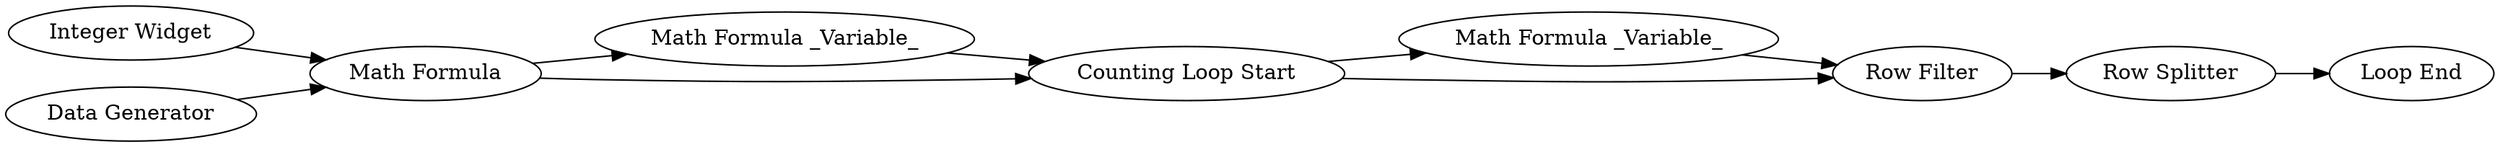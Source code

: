 digraph {
	9 -> 8
	12 -> 6
	10 -> 7
	11 -> 5
	5 -> 12
	6 -> 10
	5 -> 6
	2 -> 5
	6 -> 7
	7 -> 9
	5 [label="Math Formula"]
	7 [label="Row Filter"]
	9 [label="Row Splitter"]
	11 [label="Integer Widget"]
	10 [label="Math Formula _Variable_"]
	6 [label="Counting Loop Start"]
	8 [label="Loop End"]
	2 [label="Data Generator"]
	12 [label="Math Formula _Variable_"]
	rankdir=LR
}
